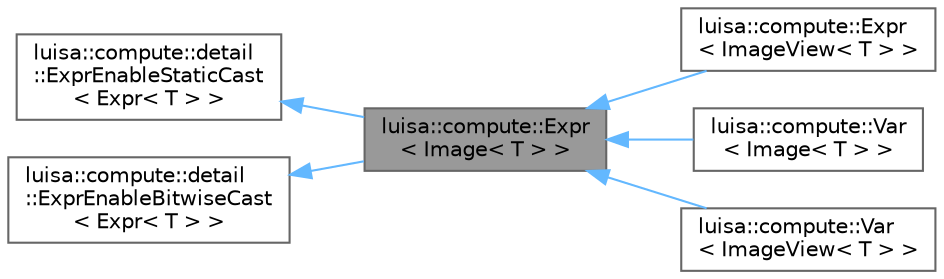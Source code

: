 digraph "luisa::compute::Expr&lt; Image&lt; T &gt; &gt;"
{
 // LATEX_PDF_SIZE
  bgcolor="transparent";
  edge [fontname=Helvetica,fontsize=10,labelfontname=Helvetica,labelfontsize=10];
  node [fontname=Helvetica,fontsize=10,shape=box,height=0.2,width=0.4];
  rankdir="LR";
  Node1 [id="Node000001",label="luisa::compute::Expr\l\< Image\< T \> \>",height=0.2,width=0.4,color="gray40", fillcolor="grey60", style="filled", fontcolor="black",tooltip="Class of Expr<Image<T>>"];
  Node2 -> Node1 [id="edge6_Node000001_Node000002",dir="back",color="steelblue1",style="solid",tooltip=" "];
  Node2 [id="Node000002",label="luisa::compute::detail\l::ExprEnableStaticCast\l\< Expr\< T \> \>",height=0.2,width=0.4,color="gray40", fillcolor="white", style="filled",URL="$structluisa_1_1compute_1_1detail_1_1_expr_enable_static_cast.html",tooltip=" "];
  Node3 -> Node1 [id="edge7_Node000001_Node000003",dir="back",color="steelblue1",style="solid",tooltip=" "];
  Node3 [id="Node000003",label="luisa::compute::detail\l::ExprEnableBitwiseCast\l\< Expr\< T \> \>",height=0.2,width=0.4,color="gray40", fillcolor="white", style="filled",URL="$structluisa_1_1compute_1_1detail_1_1_expr_enable_bitwise_cast.html",tooltip=" "];
  Node1 -> Node4 [id="edge8_Node000001_Node000004",dir="back",color="steelblue1",style="solid",tooltip=" "];
  Node4 [id="Node000004",label="luisa::compute::Expr\l\< ImageView\< T \> \>",height=0.2,width=0.4,color="gray40", fillcolor="white", style="filled",URL="$structluisa_1_1compute_1_1_expr_3_01_image_view_3_01_t_01_4_01_4.html",tooltip="Same as Expr<Image<T>>"];
  Node1 -> Node5 [id="edge9_Node000001_Node000005",dir="back",color="steelblue1",style="solid",tooltip=" "];
  Node5 [id="Node000005",label="luisa::compute::Var\l\< Image\< T \> \>",height=0.2,width=0.4,color="gray40", fillcolor="white", style="filled",tooltip=" "];
  Node1 -> Node6 [id="edge10_Node000001_Node000006",dir="back",color="steelblue1",style="solid",tooltip=" "];
  Node6 [id="Node000006",label="luisa::compute::Var\l\< ImageView\< T \> \>",height=0.2,width=0.4,color="gray40", fillcolor="white", style="filled",URL="$structluisa_1_1compute_1_1_var_3_01_image_view_3_01_t_01_4_01_4.html",tooltip=" "];
}

